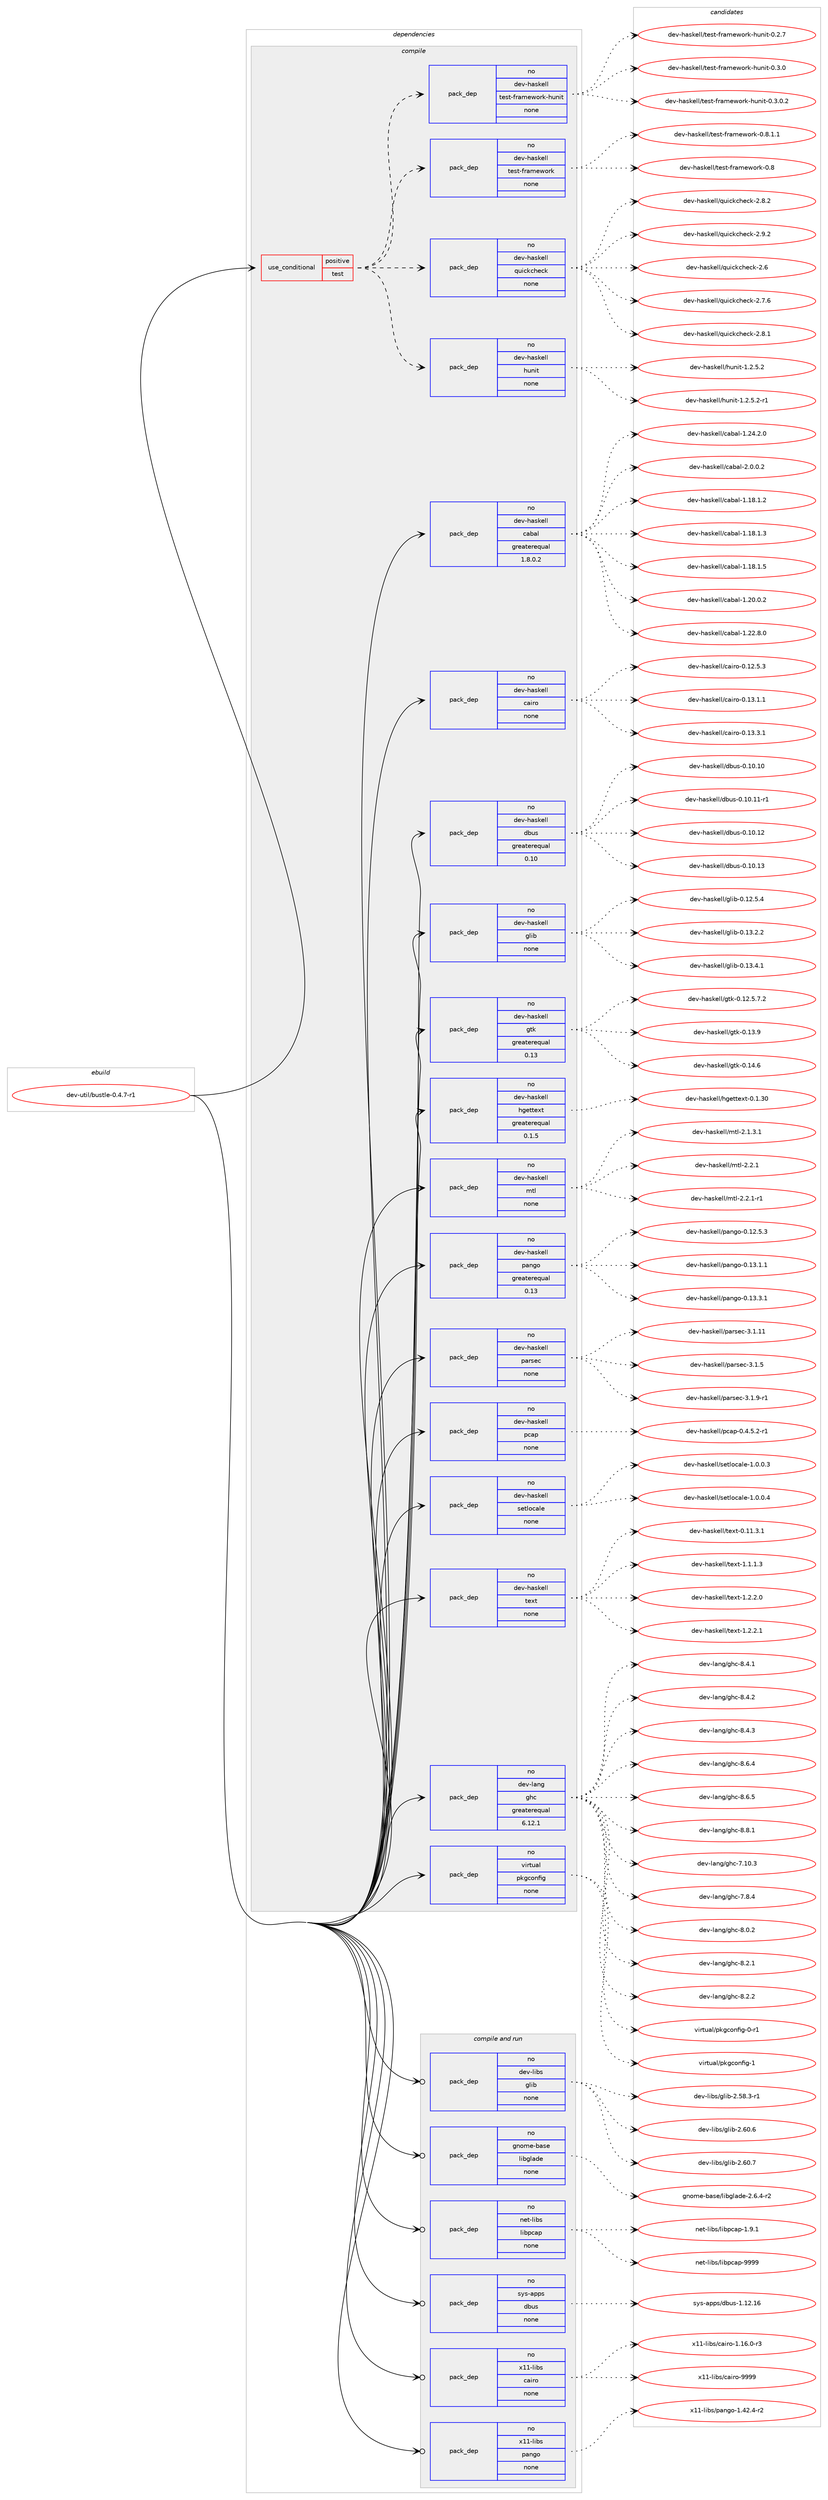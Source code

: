 digraph prolog {

# *************
# Graph options
# *************

newrank=true;
concentrate=true;
compound=true;
graph [rankdir=LR,fontname=Helvetica,fontsize=10,ranksep=1.5];#, ranksep=2.5, nodesep=0.2];
edge  [arrowhead=vee];
node  [fontname=Helvetica,fontsize=10];

# **********
# The ebuild
# **********

subgraph cluster_leftcol {
color=gray;
rank=same;
label=<<i>ebuild</i>>;
id [label="dev-util/bustle-0.4.7-r1", color=red, width=4, href="../dev-util/bustle-0.4.7-r1.svg"];
}

# ****************
# The dependencies
# ****************

subgraph cluster_midcol {
color=gray;
label=<<i>dependencies</i>>;
subgraph cluster_compile {
fillcolor="#eeeeee";
style=filled;
label=<<i>compile</i>>;
subgraph cond182007 {
dependency726403 [label=<<TABLE BORDER="0" CELLBORDER="1" CELLSPACING="0" CELLPADDING="4"><TR><TD ROWSPAN="3" CELLPADDING="10">use_conditional</TD></TR><TR><TD>positive</TD></TR><TR><TD>test</TD></TR></TABLE>>, shape=none, color=red];
subgraph pack532290 {
dependency726404 [label=<<TABLE BORDER="0" CELLBORDER="1" CELLSPACING="0" CELLPADDING="4" WIDTH="220"><TR><TD ROWSPAN="6" CELLPADDING="30">pack_dep</TD></TR><TR><TD WIDTH="110">no</TD></TR><TR><TD>dev-haskell</TD></TR><TR><TD>hunit</TD></TR><TR><TD>none</TD></TR><TR><TD></TD></TR></TABLE>>, shape=none, color=blue];
}
dependency726403:e -> dependency726404:w [weight=20,style="dashed",arrowhead="vee"];
subgraph pack532291 {
dependency726405 [label=<<TABLE BORDER="0" CELLBORDER="1" CELLSPACING="0" CELLPADDING="4" WIDTH="220"><TR><TD ROWSPAN="6" CELLPADDING="30">pack_dep</TD></TR><TR><TD WIDTH="110">no</TD></TR><TR><TD>dev-haskell</TD></TR><TR><TD>quickcheck</TD></TR><TR><TD>none</TD></TR><TR><TD></TD></TR></TABLE>>, shape=none, color=blue];
}
dependency726403:e -> dependency726405:w [weight=20,style="dashed",arrowhead="vee"];
subgraph pack532292 {
dependency726406 [label=<<TABLE BORDER="0" CELLBORDER="1" CELLSPACING="0" CELLPADDING="4" WIDTH="220"><TR><TD ROWSPAN="6" CELLPADDING="30">pack_dep</TD></TR><TR><TD WIDTH="110">no</TD></TR><TR><TD>dev-haskell</TD></TR><TR><TD>test-framework</TD></TR><TR><TD>none</TD></TR><TR><TD></TD></TR></TABLE>>, shape=none, color=blue];
}
dependency726403:e -> dependency726406:w [weight=20,style="dashed",arrowhead="vee"];
subgraph pack532293 {
dependency726407 [label=<<TABLE BORDER="0" CELLBORDER="1" CELLSPACING="0" CELLPADDING="4" WIDTH="220"><TR><TD ROWSPAN="6" CELLPADDING="30">pack_dep</TD></TR><TR><TD WIDTH="110">no</TD></TR><TR><TD>dev-haskell</TD></TR><TR><TD>test-framework-hunit</TD></TR><TR><TD>none</TD></TR><TR><TD></TD></TR></TABLE>>, shape=none, color=blue];
}
dependency726403:e -> dependency726407:w [weight=20,style="dashed",arrowhead="vee"];
}
id:e -> dependency726403:w [weight=20,style="solid",arrowhead="vee"];
subgraph pack532294 {
dependency726408 [label=<<TABLE BORDER="0" CELLBORDER="1" CELLSPACING="0" CELLPADDING="4" WIDTH="220"><TR><TD ROWSPAN="6" CELLPADDING="30">pack_dep</TD></TR><TR><TD WIDTH="110">no</TD></TR><TR><TD>dev-haskell</TD></TR><TR><TD>cabal</TD></TR><TR><TD>greaterequal</TD></TR><TR><TD>1.8.0.2</TD></TR></TABLE>>, shape=none, color=blue];
}
id:e -> dependency726408:w [weight=20,style="solid",arrowhead="vee"];
subgraph pack532295 {
dependency726409 [label=<<TABLE BORDER="0" CELLBORDER="1" CELLSPACING="0" CELLPADDING="4" WIDTH="220"><TR><TD ROWSPAN="6" CELLPADDING="30">pack_dep</TD></TR><TR><TD WIDTH="110">no</TD></TR><TR><TD>dev-haskell</TD></TR><TR><TD>cairo</TD></TR><TR><TD>none</TD></TR><TR><TD></TD></TR></TABLE>>, shape=none, color=blue];
}
id:e -> dependency726409:w [weight=20,style="solid",arrowhead="vee"];
subgraph pack532296 {
dependency726410 [label=<<TABLE BORDER="0" CELLBORDER="1" CELLSPACING="0" CELLPADDING="4" WIDTH="220"><TR><TD ROWSPAN="6" CELLPADDING="30">pack_dep</TD></TR><TR><TD WIDTH="110">no</TD></TR><TR><TD>dev-haskell</TD></TR><TR><TD>dbus</TD></TR><TR><TD>greaterequal</TD></TR><TR><TD>0.10</TD></TR></TABLE>>, shape=none, color=blue];
}
id:e -> dependency726410:w [weight=20,style="solid",arrowhead="vee"];
subgraph pack532297 {
dependency726411 [label=<<TABLE BORDER="0" CELLBORDER="1" CELLSPACING="0" CELLPADDING="4" WIDTH="220"><TR><TD ROWSPAN="6" CELLPADDING="30">pack_dep</TD></TR><TR><TD WIDTH="110">no</TD></TR><TR><TD>dev-haskell</TD></TR><TR><TD>glib</TD></TR><TR><TD>none</TD></TR><TR><TD></TD></TR></TABLE>>, shape=none, color=blue];
}
id:e -> dependency726411:w [weight=20,style="solid",arrowhead="vee"];
subgraph pack532298 {
dependency726412 [label=<<TABLE BORDER="0" CELLBORDER="1" CELLSPACING="0" CELLPADDING="4" WIDTH="220"><TR><TD ROWSPAN="6" CELLPADDING="30">pack_dep</TD></TR><TR><TD WIDTH="110">no</TD></TR><TR><TD>dev-haskell</TD></TR><TR><TD>gtk</TD></TR><TR><TD>greaterequal</TD></TR><TR><TD>0.13</TD></TR></TABLE>>, shape=none, color=blue];
}
id:e -> dependency726412:w [weight=20,style="solid",arrowhead="vee"];
subgraph pack532299 {
dependency726413 [label=<<TABLE BORDER="0" CELLBORDER="1" CELLSPACING="0" CELLPADDING="4" WIDTH="220"><TR><TD ROWSPAN="6" CELLPADDING="30">pack_dep</TD></TR><TR><TD WIDTH="110">no</TD></TR><TR><TD>dev-haskell</TD></TR><TR><TD>hgettext</TD></TR><TR><TD>greaterequal</TD></TR><TR><TD>0.1.5</TD></TR></TABLE>>, shape=none, color=blue];
}
id:e -> dependency726413:w [weight=20,style="solid",arrowhead="vee"];
subgraph pack532300 {
dependency726414 [label=<<TABLE BORDER="0" CELLBORDER="1" CELLSPACING="0" CELLPADDING="4" WIDTH="220"><TR><TD ROWSPAN="6" CELLPADDING="30">pack_dep</TD></TR><TR><TD WIDTH="110">no</TD></TR><TR><TD>dev-haskell</TD></TR><TR><TD>mtl</TD></TR><TR><TD>none</TD></TR><TR><TD></TD></TR></TABLE>>, shape=none, color=blue];
}
id:e -> dependency726414:w [weight=20,style="solid",arrowhead="vee"];
subgraph pack532301 {
dependency726415 [label=<<TABLE BORDER="0" CELLBORDER="1" CELLSPACING="0" CELLPADDING="4" WIDTH="220"><TR><TD ROWSPAN="6" CELLPADDING="30">pack_dep</TD></TR><TR><TD WIDTH="110">no</TD></TR><TR><TD>dev-haskell</TD></TR><TR><TD>pango</TD></TR><TR><TD>greaterequal</TD></TR><TR><TD>0.13</TD></TR></TABLE>>, shape=none, color=blue];
}
id:e -> dependency726415:w [weight=20,style="solid",arrowhead="vee"];
subgraph pack532302 {
dependency726416 [label=<<TABLE BORDER="0" CELLBORDER="1" CELLSPACING="0" CELLPADDING="4" WIDTH="220"><TR><TD ROWSPAN="6" CELLPADDING="30">pack_dep</TD></TR><TR><TD WIDTH="110">no</TD></TR><TR><TD>dev-haskell</TD></TR><TR><TD>parsec</TD></TR><TR><TD>none</TD></TR><TR><TD></TD></TR></TABLE>>, shape=none, color=blue];
}
id:e -> dependency726416:w [weight=20,style="solid",arrowhead="vee"];
subgraph pack532303 {
dependency726417 [label=<<TABLE BORDER="0" CELLBORDER="1" CELLSPACING="0" CELLPADDING="4" WIDTH="220"><TR><TD ROWSPAN="6" CELLPADDING="30">pack_dep</TD></TR><TR><TD WIDTH="110">no</TD></TR><TR><TD>dev-haskell</TD></TR><TR><TD>pcap</TD></TR><TR><TD>none</TD></TR><TR><TD></TD></TR></TABLE>>, shape=none, color=blue];
}
id:e -> dependency726417:w [weight=20,style="solid",arrowhead="vee"];
subgraph pack532304 {
dependency726418 [label=<<TABLE BORDER="0" CELLBORDER="1" CELLSPACING="0" CELLPADDING="4" WIDTH="220"><TR><TD ROWSPAN="6" CELLPADDING="30">pack_dep</TD></TR><TR><TD WIDTH="110">no</TD></TR><TR><TD>dev-haskell</TD></TR><TR><TD>setlocale</TD></TR><TR><TD>none</TD></TR><TR><TD></TD></TR></TABLE>>, shape=none, color=blue];
}
id:e -> dependency726418:w [weight=20,style="solid",arrowhead="vee"];
subgraph pack532305 {
dependency726419 [label=<<TABLE BORDER="0" CELLBORDER="1" CELLSPACING="0" CELLPADDING="4" WIDTH="220"><TR><TD ROWSPAN="6" CELLPADDING="30">pack_dep</TD></TR><TR><TD WIDTH="110">no</TD></TR><TR><TD>dev-haskell</TD></TR><TR><TD>text</TD></TR><TR><TD>none</TD></TR><TR><TD></TD></TR></TABLE>>, shape=none, color=blue];
}
id:e -> dependency726419:w [weight=20,style="solid",arrowhead="vee"];
subgraph pack532306 {
dependency726420 [label=<<TABLE BORDER="0" CELLBORDER="1" CELLSPACING="0" CELLPADDING="4" WIDTH="220"><TR><TD ROWSPAN="6" CELLPADDING="30">pack_dep</TD></TR><TR><TD WIDTH="110">no</TD></TR><TR><TD>dev-lang</TD></TR><TR><TD>ghc</TD></TR><TR><TD>greaterequal</TD></TR><TR><TD>6.12.1</TD></TR></TABLE>>, shape=none, color=blue];
}
id:e -> dependency726420:w [weight=20,style="solid",arrowhead="vee"];
subgraph pack532307 {
dependency726421 [label=<<TABLE BORDER="0" CELLBORDER="1" CELLSPACING="0" CELLPADDING="4" WIDTH="220"><TR><TD ROWSPAN="6" CELLPADDING="30">pack_dep</TD></TR><TR><TD WIDTH="110">no</TD></TR><TR><TD>virtual</TD></TR><TR><TD>pkgconfig</TD></TR><TR><TD>none</TD></TR><TR><TD></TD></TR></TABLE>>, shape=none, color=blue];
}
id:e -> dependency726421:w [weight=20,style="solid",arrowhead="vee"];
}
subgraph cluster_compileandrun {
fillcolor="#eeeeee";
style=filled;
label=<<i>compile and run</i>>;
subgraph pack532308 {
dependency726422 [label=<<TABLE BORDER="0" CELLBORDER="1" CELLSPACING="0" CELLPADDING="4" WIDTH="220"><TR><TD ROWSPAN="6" CELLPADDING="30">pack_dep</TD></TR><TR><TD WIDTH="110">no</TD></TR><TR><TD>dev-libs</TD></TR><TR><TD>glib</TD></TR><TR><TD>none</TD></TR><TR><TD></TD></TR></TABLE>>, shape=none, color=blue];
}
id:e -> dependency726422:w [weight=20,style="solid",arrowhead="odotvee"];
subgraph pack532309 {
dependency726423 [label=<<TABLE BORDER="0" CELLBORDER="1" CELLSPACING="0" CELLPADDING="4" WIDTH="220"><TR><TD ROWSPAN="6" CELLPADDING="30">pack_dep</TD></TR><TR><TD WIDTH="110">no</TD></TR><TR><TD>gnome-base</TD></TR><TR><TD>libglade</TD></TR><TR><TD>none</TD></TR><TR><TD></TD></TR></TABLE>>, shape=none, color=blue];
}
id:e -> dependency726423:w [weight=20,style="solid",arrowhead="odotvee"];
subgraph pack532310 {
dependency726424 [label=<<TABLE BORDER="0" CELLBORDER="1" CELLSPACING="0" CELLPADDING="4" WIDTH="220"><TR><TD ROWSPAN="6" CELLPADDING="30">pack_dep</TD></TR><TR><TD WIDTH="110">no</TD></TR><TR><TD>net-libs</TD></TR><TR><TD>libpcap</TD></TR><TR><TD>none</TD></TR><TR><TD></TD></TR></TABLE>>, shape=none, color=blue];
}
id:e -> dependency726424:w [weight=20,style="solid",arrowhead="odotvee"];
subgraph pack532311 {
dependency726425 [label=<<TABLE BORDER="0" CELLBORDER="1" CELLSPACING="0" CELLPADDING="4" WIDTH="220"><TR><TD ROWSPAN="6" CELLPADDING="30">pack_dep</TD></TR><TR><TD WIDTH="110">no</TD></TR><TR><TD>sys-apps</TD></TR><TR><TD>dbus</TD></TR><TR><TD>none</TD></TR><TR><TD></TD></TR></TABLE>>, shape=none, color=blue];
}
id:e -> dependency726425:w [weight=20,style="solid",arrowhead="odotvee"];
subgraph pack532312 {
dependency726426 [label=<<TABLE BORDER="0" CELLBORDER="1" CELLSPACING="0" CELLPADDING="4" WIDTH="220"><TR><TD ROWSPAN="6" CELLPADDING="30">pack_dep</TD></TR><TR><TD WIDTH="110">no</TD></TR><TR><TD>x11-libs</TD></TR><TR><TD>cairo</TD></TR><TR><TD>none</TD></TR><TR><TD></TD></TR></TABLE>>, shape=none, color=blue];
}
id:e -> dependency726426:w [weight=20,style="solid",arrowhead="odotvee"];
subgraph pack532313 {
dependency726427 [label=<<TABLE BORDER="0" CELLBORDER="1" CELLSPACING="0" CELLPADDING="4" WIDTH="220"><TR><TD ROWSPAN="6" CELLPADDING="30">pack_dep</TD></TR><TR><TD WIDTH="110">no</TD></TR><TR><TD>x11-libs</TD></TR><TR><TD>pango</TD></TR><TR><TD>none</TD></TR><TR><TD></TD></TR></TABLE>>, shape=none, color=blue];
}
id:e -> dependency726427:w [weight=20,style="solid",arrowhead="odotvee"];
}
subgraph cluster_run {
fillcolor="#eeeeee";
style=filled;
label=<<i>run</i>>;
}
}

# **************
# The candidates
# **************

subgraph cluster_choices {
rank=same;
color=gray;
label=<<i>candidates</i>>;

subgraph choice532290 {
color=black;
nodesep=1;
choice1001011184510497115107101108108471041171101051164549465046534650 [label="dev-haskell/hunit-1.2.5.2", color=red, width=4,href="../dev-haskell/hunit-1.2.5.2.svg"];
choice10010111845104971151071011081084710411711010511645494650465346504511449 [label="dev-haskell/hunit-1.2.5.2-r1", color=red, width=4,href="../dev-haskell/hunit-1.2.5.2-r1.svg"];
dependency726404:e -> choice1001011184510497115107101108108471041171101051164549465046534650:w [style=dotted,weight="100"];
dependency726404:e -> choice10010111845104971151071011081084710411711010511645494650465346504511449:w [style=dotted,weight="100"];
}
subgraph choice532291 {
color=black;
nodesep=1;
choice10010111845104971151071011081084711311710599107991041019910745504654 [label="dev-haskell/quickcheck-2.6", color=red, width=4,href="../dev-haskell/quickcheck-2.6.svg"];
choice100101118451049711510710110810847113117105991079910410199107455046554654 [label="dev-haskell/quickcheck-2.7.6", color=red, width=4,href="../dev-haskell/quickcheck-2.7.6.svg"];
choice100101118451049711510710110810847113117105991079910410199107455046564649 [label="dev-haskell/quickcheck-2.8.1", color=red, width=4,href="../dev-haskell/quickcheck-2.8.1.svg"];
choice100101118451049711510710110810847113117105991079910410199107455046564650 [label="dev-haskell/quickcheck-2.8.2", color=red, width=4,href="../dev-haskell/quickcheck-2.8.2.svg"];
choice100101118451049711510710110810847113117105991079910410199107455046574650 [label="dev-haskell/quickcheck-2.9.2", color=red, width=4,href="../dev-haskell/quickcheck-2.9.2.svg"];
dependency726405:e -> choice10010111845104971151071011081084711311710599107991041019910745504654:w [style=dotted,weight="100"];
dependency726405:e -> choice100101118451049711510710110810847113117105991079910410199107455046554654:w [style=dotted,weight="100"];
dependency726405:e -> choice100101118451049711510710110810847113117105991079910410199107455046564649:w [style=dotted,weight="100"];
dependency726405:e -> choice100101118451049711510710110810847113117105991079910410199107455046564650:w [style=dotted,weight="100"];
dependency726405:e -> choice100101118451049711510710110810847113117105991079910410199107455046574650:w [style=dotted,weight="100"];
}
subgraph choice532292 {
color=black;
nodesep=1;
choice100101118451049711510710110810847116101115116451021149710910111911111410745484656 [label="dev-haskell/test-framework-0.8", color=red, width=4,href="../dev-haskell/test-framework-0.8.svg"];
choice10010111845104971151071011081084711610111511645102114971091011191111141074548465646494649 [label="dev-haskell/test-framework-0.8.1.1", color=red, width=4,href="../dev-haskell/test-framework-0.8.1.1.svg"];
dependency726406:e -> choice100101118451049711510710110810847116101115116451021149710910111911111410745484656:w [style=dotted,weight="100"];
dependency726406:e -> choice10010111845104971151071011081084711610111511645102114971091011191111141074548465646494649:w [style=dotted,weight="100"];
}
subgraph choice532293 {
color=black;
nodesep=1;
choice100101118451049711510710110810847116101115116451021149710910111911111410745104117110105116454846504655 [label="dev-haskell/test-framework-hunit-0.2.7", color=red, width=4,href="../dev-haskell/test-framework-hunit-0.2.7.svg"];
choice100101118451049711510710110810847116101115116451021149710910111911111410745104117110105116454846514648 [label="dev-haskell/test-framework-hunit-0.3.0", color=red, width=4,href="../dev-haskell/test-framework-hunit-0.3.0.svg"];
choice1001011184510497115107101108108471161011151164510211497109101119111114107451041171101051164548465146484650 [label="dev-haskell/test-framework-hunit-0.3.0.2", color=red, width=4,href="../dev-haskell/test-framework-hunit-0.3.0.2.svg"];
dependency726407:e -> choice100101118451049711510710110810847116101115116451021149710910111911111410745104117110105116454846504655:w [style=dotted,weight="100"];
dependency726407:e -> choice100101118451049711510710110810847116101115116451021149710910111911111410745104117110105116454846514648:w [style=dotted,weight="100"];
dependency726407:e -> choice1001011184510497115107101108108471161011151164510211497109101119111114107451041171101051164548465146484650:w [style=dotted,weight="100"];
}
subgraph choice532294 {
color=black;
nodesep=1;
choice10010111845104971151071011081084799979897108454946495646494650 [label="dev-haskell/cabal-1.18.1.2", color=red, width=4,href="../dev-haskell/cabal-1.18.1.2.svg"];
choice10010111845104971151071011081084799979897108454946495646494651 [label="dev-haskell/cabal-1.18.1.3", color=red, width=4,href="../dev-haskell/cabal-1.18.1.3.svg"];
choice10010111845104971151071011081084799979897108454946495646494653 [label="dev-haskell/cabal-1.18.1.5", color=red, width=4,href="../dev-haskell/cabal-1.18.1.5.svg"];
choice10010111845104971151071011081084799979897108454946504846484650 [label="dev-haskell/cabal-1.20.0.2", color=red, width=4,href="../dev-haskell/cabal-1.20.0.2.svg"];
choice10010111845104971151071011081084799979897108454946505046564648 [label="dev-haskell/cabal-1.22.8.0", color=red, width=4,href="../dev-haskell/cabal-1.22.8.0.svg"];
choice10010111845104971151071011081084799979897108454946505246504648 [label="dev-haskell/cabal-1.24.2.0", color=red, width=4,href="../dev-haskell/cabal-1.24.2.0.svg"];
choice100101118451049711510710110810847999798971084550464846484650 [label="dev-haskell/cabal-2.0.0.2", color=red, width=4,href="../dev-haskell/cabal-2.0.0.2.svg"];
dependency726408:e -> choice10010111845104971151071011081084799979897108454946495646494650:w [style=dotted,weight="100"];
dependency726408:e -> choice10010111845104971151071011081084799979897108454946495646494651:w [style=dotted,weight="100"];
dependency726408:e -> choice10010111845104971151071011081084799979897108454946495646494653:w [style=dotted,weight="100"];
dependency726408:e -> choice10010111845104971151071011081084799979897108454946504846484650:w [style=dotted,weight="100"];
dependency726408:e -> choice10010111845104971151071011081084799979897108454946505046564648:w [style=dotted,weight="100"];
dependency726408:e -> choice10010111845104971151071011081084799979897108454946505246504648:w [style=dotted,weight="100"];
dependency726408:e -> choice100101118451049711510710110810847999798971084550464846484650:w [style=dotted,weight="100"];
}
subgraph choice532295 {
color=black;
nodesep=1;
choice1001011184510497115107101108108479997105114111454846495046534651 [label="dev-haskell/cairo-0.12.5.3", color=red, width=4,href="../dev-haskell/cairo-0.12.5.3.svg"];
choice1001011184510497115107101108108479997105114111454846495146494649 [label="dev-haskell/cairo-0.13.1.1", color=red, width=4,href="../dev-haskell/cairo-0.13.1.1.svg"];
choice1001011184510497115107101108108479997105114111454846495146514649 [label="dev-haskell/cairo-0.13.3.1", color=red, width=4,href="../dev-haskell/cairo-0.13.3.1.svg"];
dependency726409:e -> choice1001011184510497115107101108108479997105114111454846495046534651:w [style=dotted,weight="100"];
dependency726409:e -> choice1001011184510497115107101108108479997105114111454846495146494649:w [style=dotted,weight="100"];
dependency726409:e -> choice1001011184510497115107101108108479997105114111454846495146514649:w [style=dotted,weight="100"];
}
subgraph choice532296 {
color=black;
nodesep=1;
choice100101118451049711510710110810847100981171154548464948464948 [label="dev-haskell/dbus-0.10.10", color=red, width=4,href="../dev-haskell/dbus-0.10.10.svg"];
choice1001011184510497115107101108108471009811711545484649484649494511449 [label="dev-haskell/dbus-0.10.11-r1", color=red, width=4,href="../dev-haskell/dbus-0.10.11-r1.svg"];
choice100101118451049711510710110810847100981171154548464948464950 [label="dev-haskell/dbus-0.10.12", color=red, width=4,href="../dev-haskell/dbus-0.10.12.svg"];
choice100101118451049711510710110810847100981171154548464948464951 [label="dev-haskell/dbus-0.10.13", color=red, width=4,href="../dev-haskell/dbus-0.10.13.svg"];
dependency726410:e -> choice100101118451049711510710110810847100981171154548464948464948:w [style=dotted,weight="100"];
dependency726410:e -> choice1001011184510497115107101108108471009811711545484649484649494511449:w [style=dotted,weight="100"];
dependency726410:e -> choice100101118451049711510710110810847100981171154548464948464950:w [style=dotted,weight="100"];
dependency726410:e -> choice100101118451049711510710110810847100981171154548464948464951:w [style=dotted,weight="100"];
}
subgraph choice532297 {
color=black;
nodesep=1;
choice10010111845104971151071011081084710310810598454846495046534652 [label="dev-haskell/glib-0.12.5.4", color=red, width=4,href="../dev-haskell/glib-0.12.5.4.svg"];
choice10010111845104971151071011081084710310810598454846495146504650 [label="dev-haskell/glib-0.13.2.2", color=red, width=4,href="../dev-haskell/glib-0.13.2.2.svg"];
choice10010111845104971151071011081084710310810598454846495146524649 [label="dev-haskell/glib-0.13.4.1", color=red, width=4,href="../dev-haskell/glib-0.13.4.1.svg"];
dependency726411:e -> choice10010111845104971151071011081084710310810598454846495046534652:w [style=dotted,weight="100"];
dependency726411:e -> choice10010111845104971151071011081084710310810598454846495146504650:w [style=dotted,weight="100"];
dependency726411:e -> choice10010111845104971151071011081084710310810598454846495146524649:w [style=dotted,weight="100"];
}
subgraph choice532298 {
color=black;
nodesep=1;
choice1001011184510497115107101108108471031161074548464950465346554650 [label="dev-haskell/gtk-0.12.5.7.2", color=red, width=4,href="../dev-haskell/gtk-0.12.5.7.2.svg"];
choice10010111845104971151071011081084710311610745484649514657 [label="dev-haskell/gtk-0.13.9", color=red, width=4,href="../dev-haskell/gtk-0.13.9.svg"];
choice10010111845104971151071011081084710311610745484649524654 [label="dev-haskell/gtk-0.14.6", color=red, width=4,href="../dev-haskell/gtk-0.14.6.svg"];
dependency726412:e -> choice1001011184510497115107101108108471031161074548464950465346554650:w [style=dotted,weight="100"];
dependency726412:e -> choice10010111845104971151071011081084710311610745484649514657:w [style=dotted,weight="100"];
dependency726412:e -> choice10010111845104971151071011081084710311610745484649524654:w [style=dotted,weight="100"];
}
subgraph choice532299 {
color=black;
nodesep=1;
choice10010111845104971151071011081084710410310111611610112011645484649465148 [label="dev-haskell/hgettext-0.1.30", color=red, width=4,href="../dev-haskell/hgettext-0.1.30.svg"];
dependency726413:e -> choice10010111845104971151071011081084710410310111611610112011645484649465148:w [style=dotted,weight="100"];
}
subgraph choice532300 {
color=black;
nodesep=1;
choice1001011184510497115107101108108471091161084550464946514649 [label="dev-haskell/mtl-2.1.3.1", color=red, width=4,href="../dev-haskell/mtl-2.1.3.1.svg"];
choice100101118451049711510710110810847109116108455046504649 [label="dev-haskell/mtl-2.2.1", color=red, width=4,href="../dev-haskell/mtl-2.2.1.svg"];
choice1001011184510497115107101108108471091161084550465046494511449 [label="dev-haskell/mtl-2.2.1-r1", color=red, width=4,href="../dev-haskell/mtl-2.2.1-r1.svg"];
dependency726414:e -> choice1001011184510497115107101108108471091161084550464946514649:w [style=dotted,weight="100"];
dependency726414:e -> choice100101118451049711510710110810847109116108455046504649:w [style=dotted,weight="100"];
dependency726414:e -> choice1001011184510497115107101108108471091161084550465046494511449:w [style=dotted,weight="100"];
}
subgraph choice532301 {
color=black;
nodesep=1;
choice10010111845104971151071011081084711297110103111454846495046534651 [label="dev-haskell/pango-0.12.5.3", color=red, width=4,href="../dev-haskell/pango-0.12.5.3.svg"];
choice10010111845104971151071011081084711297110103111454846495146494649 [label="dev-haskell/pango-0.13.1.1", color=red, width=4,href="../dev-haskell/pango-0.13.1.1.svg"];
choice10010111845104971151071011081084711297110103111454846495146514649 [label="dev-haskell/pango-0.13.3.1", color=red, width=4,href="../dev-haskell/pango-0.13.3.1.svg"];
dependency726415:e -> choice10010111845104971151071011081084711297110103111454846495046534651:w [style=dotted,weight="100"];
dependency726415:e -> choice10010111845104971151071011081084711297110103111454846495146494649:w [style=dotted,weight="100"];
dependency726415:e -> choice10010111845104971151071011081084711297110103111454846495146514649:w [style=dotted,weight="100"];
}
subgraph choice532302 {
color=black;
nodesep=1;
choice100101118451049711510710110810847112971141151019945514649464949 [label="dev-haskell/parsec-3.1.11", color=red, width=4,href="../dev-haskell/parsec-3.1.11.svg"];
choice1001011184510497115107101108108471129711411510199455146494653 [label="dev-haskell/parsec-3.1.5", color=red, width=4,href="../dev-haskell/parsec-3.1.5.svg"];
choice10010111845104971151071011081084711297114115101994551464946574511449 [label="dev-haskell/parsec-3.1.9-r1", color=red, width=4,href="../dev-haskell/parsec-3.1.9-r1.svg"];
dependency726416:e -> choice100101118451049711510710110810847112971141151019945514649464949:w [style=dotted,weight="100"];
dependency726416:e -> choice1001011184510497115107101108108471129711411510199455146494653:w [style=dotted,weight="100"];
dependency726416:e -> choice10010111845104971151071011081084711297114115101994551464946574511449:w [style=dotted,weight="100"];
}
subgraph choice532303 {
color=black;
nodesep=1;
choice100101118451049711510710110810847112999711245484652465346504511449 [label="dev-haskell/pcap-0.4.5.2-r1", color=red, width=4,href="../dev-haskell/pcap-0.4.5.2-r1.svg"];
dependency726417:e -> choice100101118451049711510710110810847112999711245484652465346504511449:w [style=dotted,weight="100"];
}
subgraph choice532304 {
color=black;
nodesep=1;
choice10010111845104971151071011081084711510111610811199971081014549464846484651 [label="dev-haskell/setlocale-1.0.0.3", color=red, width=4,href="../dev-haskell/setlocale-1.0.0.3.svg"];
choice10010111845104971151071011081084711510111610811199971081014549464846484652 [label="dev-haskell/setlocale-1.0.0.4", color=red, width=4,href="../dev-haskell/setlocale-1.0.0.4.svg"];
dependency726418:e -> choice10010111845104971151071011081084711510111610811199971081014549464846484651:w [style=dotted,weight="100"];
dependency726418:e -> choice10010111845104971151071011081084711510111610811199971081014549464846484652:w [style=dotted,weight="100"];
}
subgraph choice532305 {
color=black;
nodesep=1;
choice100101118451049711510710110810847116101120116454846494946514649 [label="dev-haskell/text-0.11.3.1", color=red, width=4,href="../dev-haskell/text-0.11.3.1.svg"];
choice1001011184510497115107101108108471161011201164549464946494651 [label="dev-haskell/text-1.1.1.3", color=red, width=4,href="../dev-haskell/text-1.1.1.3.svg"];
choice1001011184510497115107101108108471161011201164549465046504648 [label="dev-haskell/text-1.2.2.0", color=red, width=4,href="../dev-haskell/text-1.2.2.0.svg"];
choice1001011184510497115107101108108471161011201164549465046504649 [label="dev-haskell/text-1.2.2.1", color=red, width=4,href="../dev-haskell/text-1.2.2.1.svg"];
dependency726419:e -> choice100101118451049711510710110810847116101120116454846494946514649:w [style=dotted,weight="100"];
dependency726419:e -> choice1001011184510497115107101108108471161011201164549464946494651:w [style=dotted,weight="100"];
dependency726419:e -> choice1001011184510497115107101108108471161011201164549465046504648:w [style=dotted,weight="100"];
dependency726419:e -> choice1001011184510497115107101108108471161011201164549465046504649:w [style=dotted,weight="100"];
}
subgraph choice532306 {
color=black;
nodesep=1;
choice1001011184510897110103471031049945554649484651 [label="dev-lang/ghc-7.10.3", color=red, width=4,href="../dev-lang/ghc-7.10.3.svg"];
choice10010111845108971101034710310499455546564652 [label="dev-lang/ghc-7.8.4", color=red, width=4,href="../dev-lang/ghc-7.8.4.svg"];
choice10010111845108971101034710310499455646484650 [label="dev-lang/ghc-8.0.2", color=red, width=4,href="../dev-lang/ghc-8.0.2.svg"];
choice10010111845108971101034710310499455646504649 [label="dev-lang/ghc-8.2.1", color=red, width=4,href="../dev-lang/ghc-8.2.1.svg"];
choice10010111845108971101034710310499455646504650 [label="dev-lang/ghc-8.2.2", color=red, width=4,href="../dev-lang/ghc-8.2.2.svg"];
choice10010111845108971101034710310499455646524649 [label="dev-lang/ghc-8.4.1", color=red, width=4,href="../dev-lang/ghc-8.4.1.svg"];
choice10010111845108971101034710310499455646524650 [label="dev-lang/ghc-8.4.2", color=red, width=4,href="../dev-lang/ghc-8.4.2.svg"];
choice10010111845108971101034710310499455646524651 [label="dev-lang/ghc-8.4.3", color=red, width=4,href="../dev-lang/ghc-8.4.3.svg"];
choice10010111845108971101034710310499455646544652 [label="dev-lang/ghc-8.6.4", color=red, width=4,href="../dev-lang/ghc-8.6.4.svg"];
choice10010111845108971101034710310499455646544653 [label="dev-lang/ghc-8.6.5", color=red, width=4,href="../dev-lang/ghc-8.6.5.svg"];
choice10010111845108971101034710310499455646564649 [label="dev-lang/ghc-8.8.1", color=red, width=4,href="../dev-lang/ghc-8.8.1.svg"];
dependency726420:e -> choice1001011184510897110103471031049945554649484651:w [style=dotted,weight="100"];
dependency726420:e -> choice10010111845108971101034710310499455546564652:w [style=dotted,weight="100"];
dependency726420:e -> choice10010111845108971101034710310499455646484650:w [style=dotted,weight="100"];
dependency726420:e -> choice10010111845108971101034710310499455646504649:w [style=dotted,weight="100"];
dependency726420:e -> choice10010111845108971101034710310499455646504650:w [style=dotted,weight="100"];
dependency726420:e -> choice10010111845108971101034710310499455646524649:w [style=dotted,weight="100"];
dependency726420:e -> choice10010111845108971101034710310499455646524650:w [style=dotted,weight="100"];
dependency726420:e -> choice10010111845108971101034710310499455646524651:w [style=dotted,weight="100"];
dependency726420:e -> choice10010111845108971101034710310499455646544652:w [style=dotted,weight="100"];
dependency726420:e -> choice10010111845108971101034710310499455646544653:w [style=dotted,weight="100"];
dependency726420:e -> choice10010111845108971101034710310499455646564649:w [style=dotted,weight="100"];
}
subgraph choice532307 {
color=black;
nodesep=1;
choice11810511411611797108471121071039911111010210510345484511449 [label="virtual/pkgconfig-0-r1", color=red, width=4,href="../virtual/pkgconfig-0-r1.svg"];
choice1181051141161179710847112107103991111101021051034549 [label="virtual/pkgconfig-1", color=red, width=4,href="../virtual/pkgconfig-1.svg"];
dependency726421:e -> choice11810511411611797108471121071039911111010210510345484511449:w [style=dotted,weight="100"];
dependency726421:e -> choice1181051141161179710847112107103991111101021051034549:w [style=dotted,weight="100"];
}
subgraph choice532308 {
color=black;
nodesep=1;
choice10010111845108105981154710310810598455046535646514511449 [label="dev-libs/glib-2.58.3-r1", color=red, width=4,href="../dev-libs/glib-2.58.3-r1.svg"];
choice1001011184510810598115471031081059845504654484654 [label="dev-libs/glib-2.60.6", color=red, width=4,href="../dev-libs/glib-2.60.6.svg"];
choice1001011184510810598115471031081059845504654484655 [label="dev-libs/glib-2.60.7", color=red, width=4,href="../dev-libs/glib-2.60.7.svg"];
dependency726422:e -> choice10010111845108105981154710310810598455046535646514511449:w [style=dotted,weight="100"];
dependency726422:e -> choice1001011184510810598115471031081059845504654484654:w [style=dotted,weight="100"];
dependency726422:e -> choice1001011184510810598115471031081059845504654484655:w [style=dotted,weight="100"];
}
subgraph choice532309 {
color=black;
nodesep=1;
choice1031101111091014598971151014710810598103108971001014550465446524511450 [label="gnome-base/libglade-2.6.4-r2", color=red, width=4,href="../gnome-base/libglade-2.6.4-r2.svg"];
dependency726423:e -> choice1031101111091014598971151014710810598103108971001014550465446524511450:w [style=dotted,weight="100"];
}
subgraph choice532310 {
color=black;
nodesep=1;
choice110101116451081059811547108105981129997112454946574649 [label="net-libs/libpcap-1.9.1", color=red, width=4,href="../net-libs/libpcap-1.9.1.svg"];
choice1101011164510810598115471081059811299971124557575757 [label="net-libs/libpcap-9999", color=red, width=4,href="../net-libs/libpcap-9999.svg"];
dependency726424:e -> choice110101116451081059811547108105981129997112454946574649:w [style=dotted,weight="100"];
dependency726424:e -> choice1101011164510810598115471081059811299971124557575757:w [style=dotted,weight="100"];
}
subgraph choice532311 {
color=black;
nodesep=1;
choice115121115459711211211547100981171154549464950464954 [label="sys-apps/dbus-1.12.16", color=red, width=4,href="../sys-apps/dbus-1.12.16.svg"];
dependency726425:e -> choice115121115459711211211547100981171154549464950464954:w [style=dotted,weight="100"];
}
subgraph choice532312 {
color=black;
nodesep=1;
choice12049494510810598115479997105114111454946495446484511451 [label="x11-libs/cairo-1.16.0-r3", color=red, width=4,href="../x11-libs/cairo-1.16.0-r3.svg"];
choice120494945108105981154799971051141114557575757 [label="x11-libs/cairo-9999", color=red, width=4,href="../x11-libs/cairo-9999.svg"];
dependency726426:e -> choice12049494510810598115479997105114111454946495446484511451:w [style=dotted,weight="100"];
dependency726426:e -> choice120494945108105981154799971051141114557575757:w [style=dotted,weight="100"];
}
subgraph choice532313 {
color=black;
nodesep=1;
choice120494945108105981154711297110103111454946525046524511450 [label="x11-libs/pango-1.42.4-r2", color=red, width=4,href="../x11-libs/pango-1.42.4-r2.svg"];
dependency726427:e -> choice120494945108105981154711297110103111454946525046524511450:w [style=dotted,weight="100"];
}
}

}
